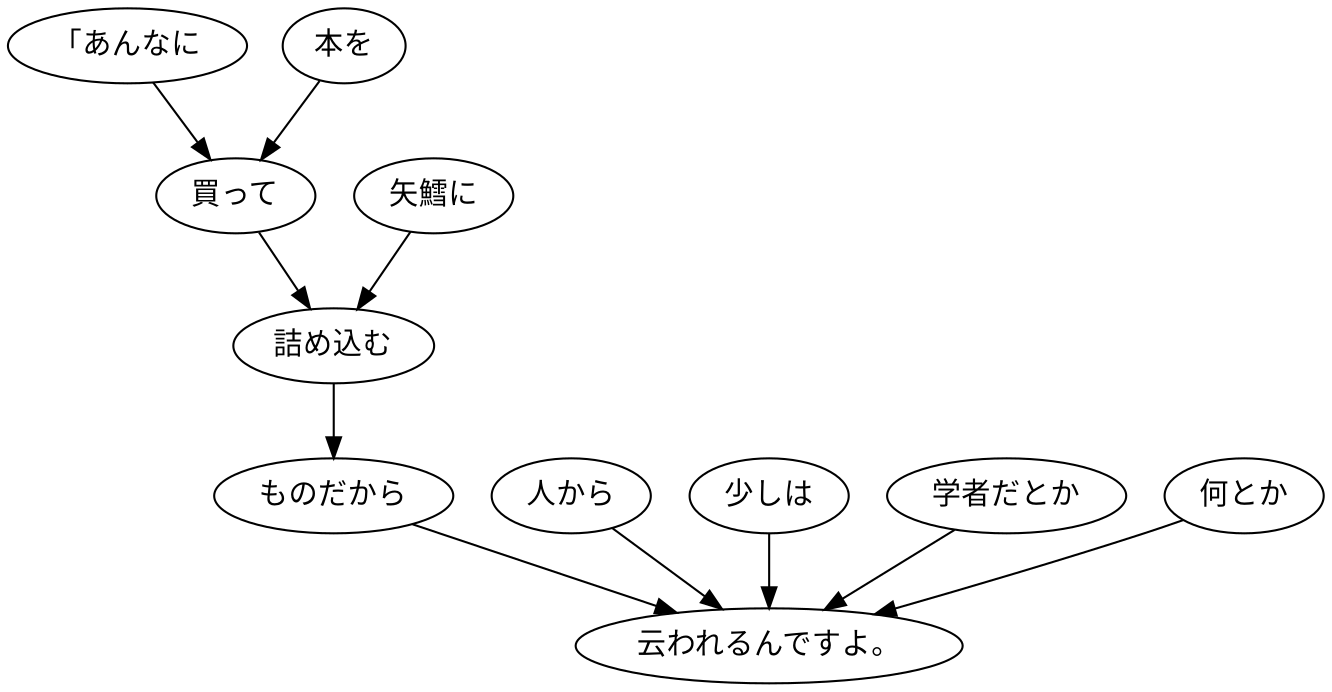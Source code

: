 digraph graph1438 {
	node0 [label="「あんなに"];
	node1 [label="本を"];
	node2 [label="買って"];
	node3 [label="矢鱈に"];
	node4 [label="詰め込む"];
	node5 [label="ものだから"];
	node6 [label="人から"];
	node7 [label="少しは"];
	node8 [label="学者だとか"];
	node9 [label="何とか"];
	node10 [label="云われるんですよ。"];
	node0 -> node2;
	node1 -> node2;
	node2 -> node4;
	node3 -> node4;
	node4 -> node5;
	node5 -> node10;
	node6 -> node10;
	node7 -> node10;
	node8 -> node10;
	node9 -> node10;
}
